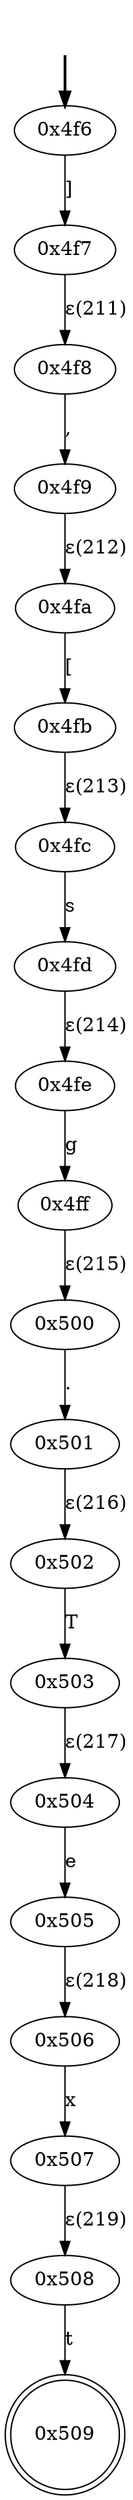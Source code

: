 digraph {
	fake [style=invisible]
	"0x4f6" [root=true]
	"0x4f7"
	"0x4f8"
	"0x4f9"
	"0x4fa"
	"0x4fb"
	"0x4fc"
	"0x4fd"
	"0x4fe"
	"0x4ff"
	"0x500"
	"0x501"
	"0x502"
	"0x503"
	"0x504"
	"0x505"
	"0x506"
	"0x507"
	"0x508"
	"0x509" [shape=doublecircle]
	fake -> "0x4f6" [style=bold]
	"0x4f6" -> "0x4f7" [label="]"]
	"0x4f8" -> "0x4f9" [label=","]
	"0x4f7" -> "0x4f8" [label="ε(211)"]
	"0x4fa" -> "0x4fb" [label="["]
	"0x4f9" -> "0x4fa" [label="ε(212)"]
	"0x4fc" -> "0x4fd" [label=s]
	"0x4fb" -> "0x4fc" [label="ε(213)"]
	"0x4fe" -> "0x4ff" [label=g]
	"0x4fd" -> "0x4fe" [label="ε(214)"]
	"0x500" -> "0x501" [label="."]
	"0x4ff" -> "0x500" [label="ε(215)"]
	"0x502" -> "0x503" [label=T]
	"0x501" -> "0x502" [label="ε(216)"]
	"0x504" -> "0x505" [label=e]
	"0x503" -> "0x504" [label="ε(217)"]
	"0x506" -> "0x507" [label=x]
	"0x505" -> "0x506" [label="ε(218)"]
	"0x508" -> "0x509" [label=t]
	"0x507" -> "0x508" [label="ε(219)"]
}
